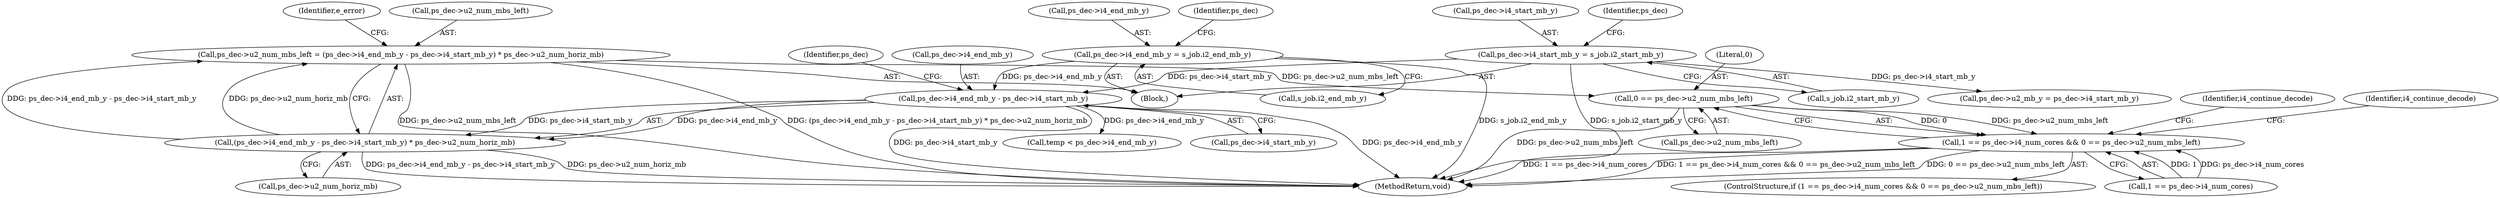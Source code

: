 digraph "0_Android_ba604d336b40fd4bde1622f64d67135bdbd61301@integer" {
"1000229" [label="(Call,ps_dec->u2_num_mbs_left = (ps_dec->i4_end_mb_y - ps_dec->i4_start_mb_y) * ps_dec->u2_num_horiz_mb)"];
"1000233" [label="(Call,(ps_dec->i4_end_mb_y - ps_dec->i4_start_mb_y) * ps_dec->u2_num_horiz_mb)"];
"1000234" [label="(Call,ps_dec->i4_end_mb_y - ps_dec->i4_start_mb_y)"];
"1000210" [label="(Call,ps_dec->i4_end_mb_y = s_job.i2_end_mb_y)"];
"1000203" [label="(Call,ps_dec->i4_start_mb_y = s_job.i2_start_mb_y)"];
"1000329" [label="(Call,0 == ps_dec->u2_num_mbs_left)"];
"1000323" [label="(Call,1 == ps_dec->i4_num_cores && 0 == ps_dec->u2_num_mbs_left)"];
"1000336" [label="(Identifier,i4_continue_decode)"];
"1000234" [label="(Call,ps_dec->i4_end_mb_y - ps_dec->i4_start_mb_y)"];
"1000229" [label="(Call,ps_dec->u2_num_mbs_left = (ps_dec->i4_end_mb_y - ps_dec->i4_start_mb_y) * ps_dec->u2_num_horiz_mb)"];
"1000203" [label="(Call,ps_dec->i4_start_mb_y = s_job.i2_start_mb_y)"];
"1000330" [label="(Literal,0)"];
"1000342" [label="(Identifier,i4_continue_decode)"];
"1000211" [label="(Call,ps_dec->i4_end_mb_y)"];
"1000322" [label="(ControlStructure,if (1 == ps_dec->i4_num_cores && 0 == ps_dec->u2_num_mbs_left))"];
"1000233" [label="(Call,(ps_dec->i4_end_mb_y - ps_dec->i4_start_mb_y) * ps_dec->u2_num_horiz_mb)"];
"1000477" [label="(MethodReturn,void)"];
"1000323" [label="(Call,1 == ps_dec->i4_num_cores && 0 == ps_dec->u2_num_mbs_left)"];
"1000241" [label="(Call,ps_dec->u2_num_horiz_mb)"];
"1000235" [label="(Call,ps_dec->i4_end_mb_y)"];
"1000219" [label="(Identifier,ps_dec)"];
"1000324" [label="(Call,1 == ps_dec->i4_num_cores)"];
"1000281" [label="(Identifier,e_error)"];
"1000242" [label="(Identifier,ps_dec)"];
"1000204" [label="(Call,ps_dec->i4_start_mb_y)"];
"1000329" [label="(Call,0 == ps_dec->u2_num_mbs_left)"];
"1000173" [label="(Block,)"];
"1000356" [label="(Call,temp < ps_dec->i4_end_mb_y)"];
"1000238" [label="(Call,ps_dec->i4_start_mb_y)"];
"1000222" [label="(Call,ps_dec->u2_mb_y = ps_dec->i4_start_mb_y)"];
"1000212" [label="(Identifier,ps_dec)"];
"1000207" [label="(Call,s_job.i2_start_mb_y)"];
"1000230" [label="(Call,ps_dec->u2_num_mbs_left)"];
"1000210" [label="(Call,ps_dec->i4_end_mb_y = s_job.i2_end_mb_y)"];
"1000214" [label="(Call,s_job.i2_end_mb_y)"];
"1000331" [label="(Call,ps_dec->u2_num_mbs_left)"];
"1000229" -> "1000173"  [label="AST: "];
"1000229" -> "1000233"  [label="CFG: "];
"1000230" -> "1000229"  [label="AST: "];
"1000233" -> "1000229"  [label="AST: "];
"1000281" -> "1000229"  [label="CFG: "];
"1000229" -> "1000477"  [label="DDG: (ps_dec->i4_end_mb_y - ps_dec->i4_start_mb_y) * ps_dec->u2_num_horiz_mb"];
"1000229" -> "1000477"  [label="DDG: ps_dec->u2_num_mbs_left"];
"1000233" -> "1000229"  [label="DDG: ps_dec->i4_end_mb_y - ps_dec->i4_start_mb_y"];
"1000233" -> "1000229"  [label="DDG: ps_dec->u2_num_horiz_mb"];
"1000229" -> "1000329"  [label="DDG: ps_dec->u2_num_mbs_left"];
"1000233" -> "1000241"  [label="CFG: "];
"1000234" -> "1000233"  [label="AST: "];
"1000241" -> "1000233"  [label="AST: "];
"1000233" -> "1000477"  [label="DDG: ps_dec->i4_end_mb_y - ps_dec->i4_start_mb_y"];
"1000233" -> "1000477"  [label="DDG: ps_dec->u2_num_horiz_mb"];
"1000234" -> "1000233"  [label="DDG: ps_dec->i4_end_mb_y"];
"1000234" -> "1000233"  [label="DDG: ps_dec->i4_start_mb_y"];
"1000234" -> "1000238"  [label="CFG: "];
"1000235" -> "1000234"  [label="AST: "];
"1000238" -> "1000234"  [label="AST: "];
"1000242" -> "1000234"  [label="CFG: "];
"1000234" -> "1000477"  [label="DDG: ps_dec->i4_end_mb_y"];
"1000234" -> "1000477"  [label="DDG: ps_dec->i4_start_mb_y"];
"1000210" -> "1000234"  [label="DDG: ps_dec->i4_end_mb_y"];
"1000203" -> "1000234"  [label="DDG: ps_dec->i4_start_mb_y"];
"1000234" -> "1000356"  [label="DDG: ps_dec->i4_end_mb_y"];
"1000210" -> "1000173"  [label="AST: "];
"1000210" -> "1000214"  [label="CFG: "];
"1000211" -> "1000210"  [label="AST: "];
"1000214" -> "1000210"  [label="AST: "];
"1000219" -> "1000210"  [label="CFG: "];
"1000210" -> "1000477"  [label="DDG: s_job.i2_end_mb_y"];
"1000203" -> "1000173"  [label="AST: "];
"1000203" -> "1000207"  [label="CFG: "];
"1000204" -> "1000203"  [label="AST: "];
"1000207" -> "1000203"  [label="AST: "];
"1000212" -> "1000203"  [label="CFG: "];
"1000203" -> "1000477"  [label="DDG: s_job.i2_start_mb_y"];
"1000203" -> "1000222"  [label="DDG: ps_dec->i4_start_mb_y"];
"1000329" -> "1000323"  [label="AST: "];
"1000329" -> "1000331"  [label="CFG: "];
"1000330" -> "1000329"  [label="AST: "];
"1000331" -> "1000329"  [label="AST: "];
"1000323" -> "1000329"  [label="CFG: "];
"1000329" -> "1000477"  [label="DDG: ps_dec->u2_num_mbs_left"];
"1000329" -> "1000323"  [label="DDG: 0"];
"1000329" -> "1000323"  [label="DDG: ps_dec->u2_num_mbs_left"];
"1000323" -> "1000322"  [label="AST: "];
"1000323" -> "1000324"  [label="CFG: "];
"1000324" -> "1000323"  [label="AST: "];
"1000336" -> "1000323"  [label="CFG: "];
"1000342" -> "1000323"  [label="CFG: "];
"1000323" -> "1000477"  [label="DDG: 0 == ps_dec->u2_num_mbs_left"];
"1000323" -> "1000477"  [label="DDG: 1 == ps_dec->i4_num_cores"];
"1000323" -> "1000477"  [label="DDG: 1 == ps_dec->i4_num_cores && 0 == ps_dec->u2_num_mbs_left"];
"1000324" -> "1000323"  [label="DDG: 1"];
"1000324" -> "1000323"  [label="DDG: ps_dec->i4_num_cores"];
}
